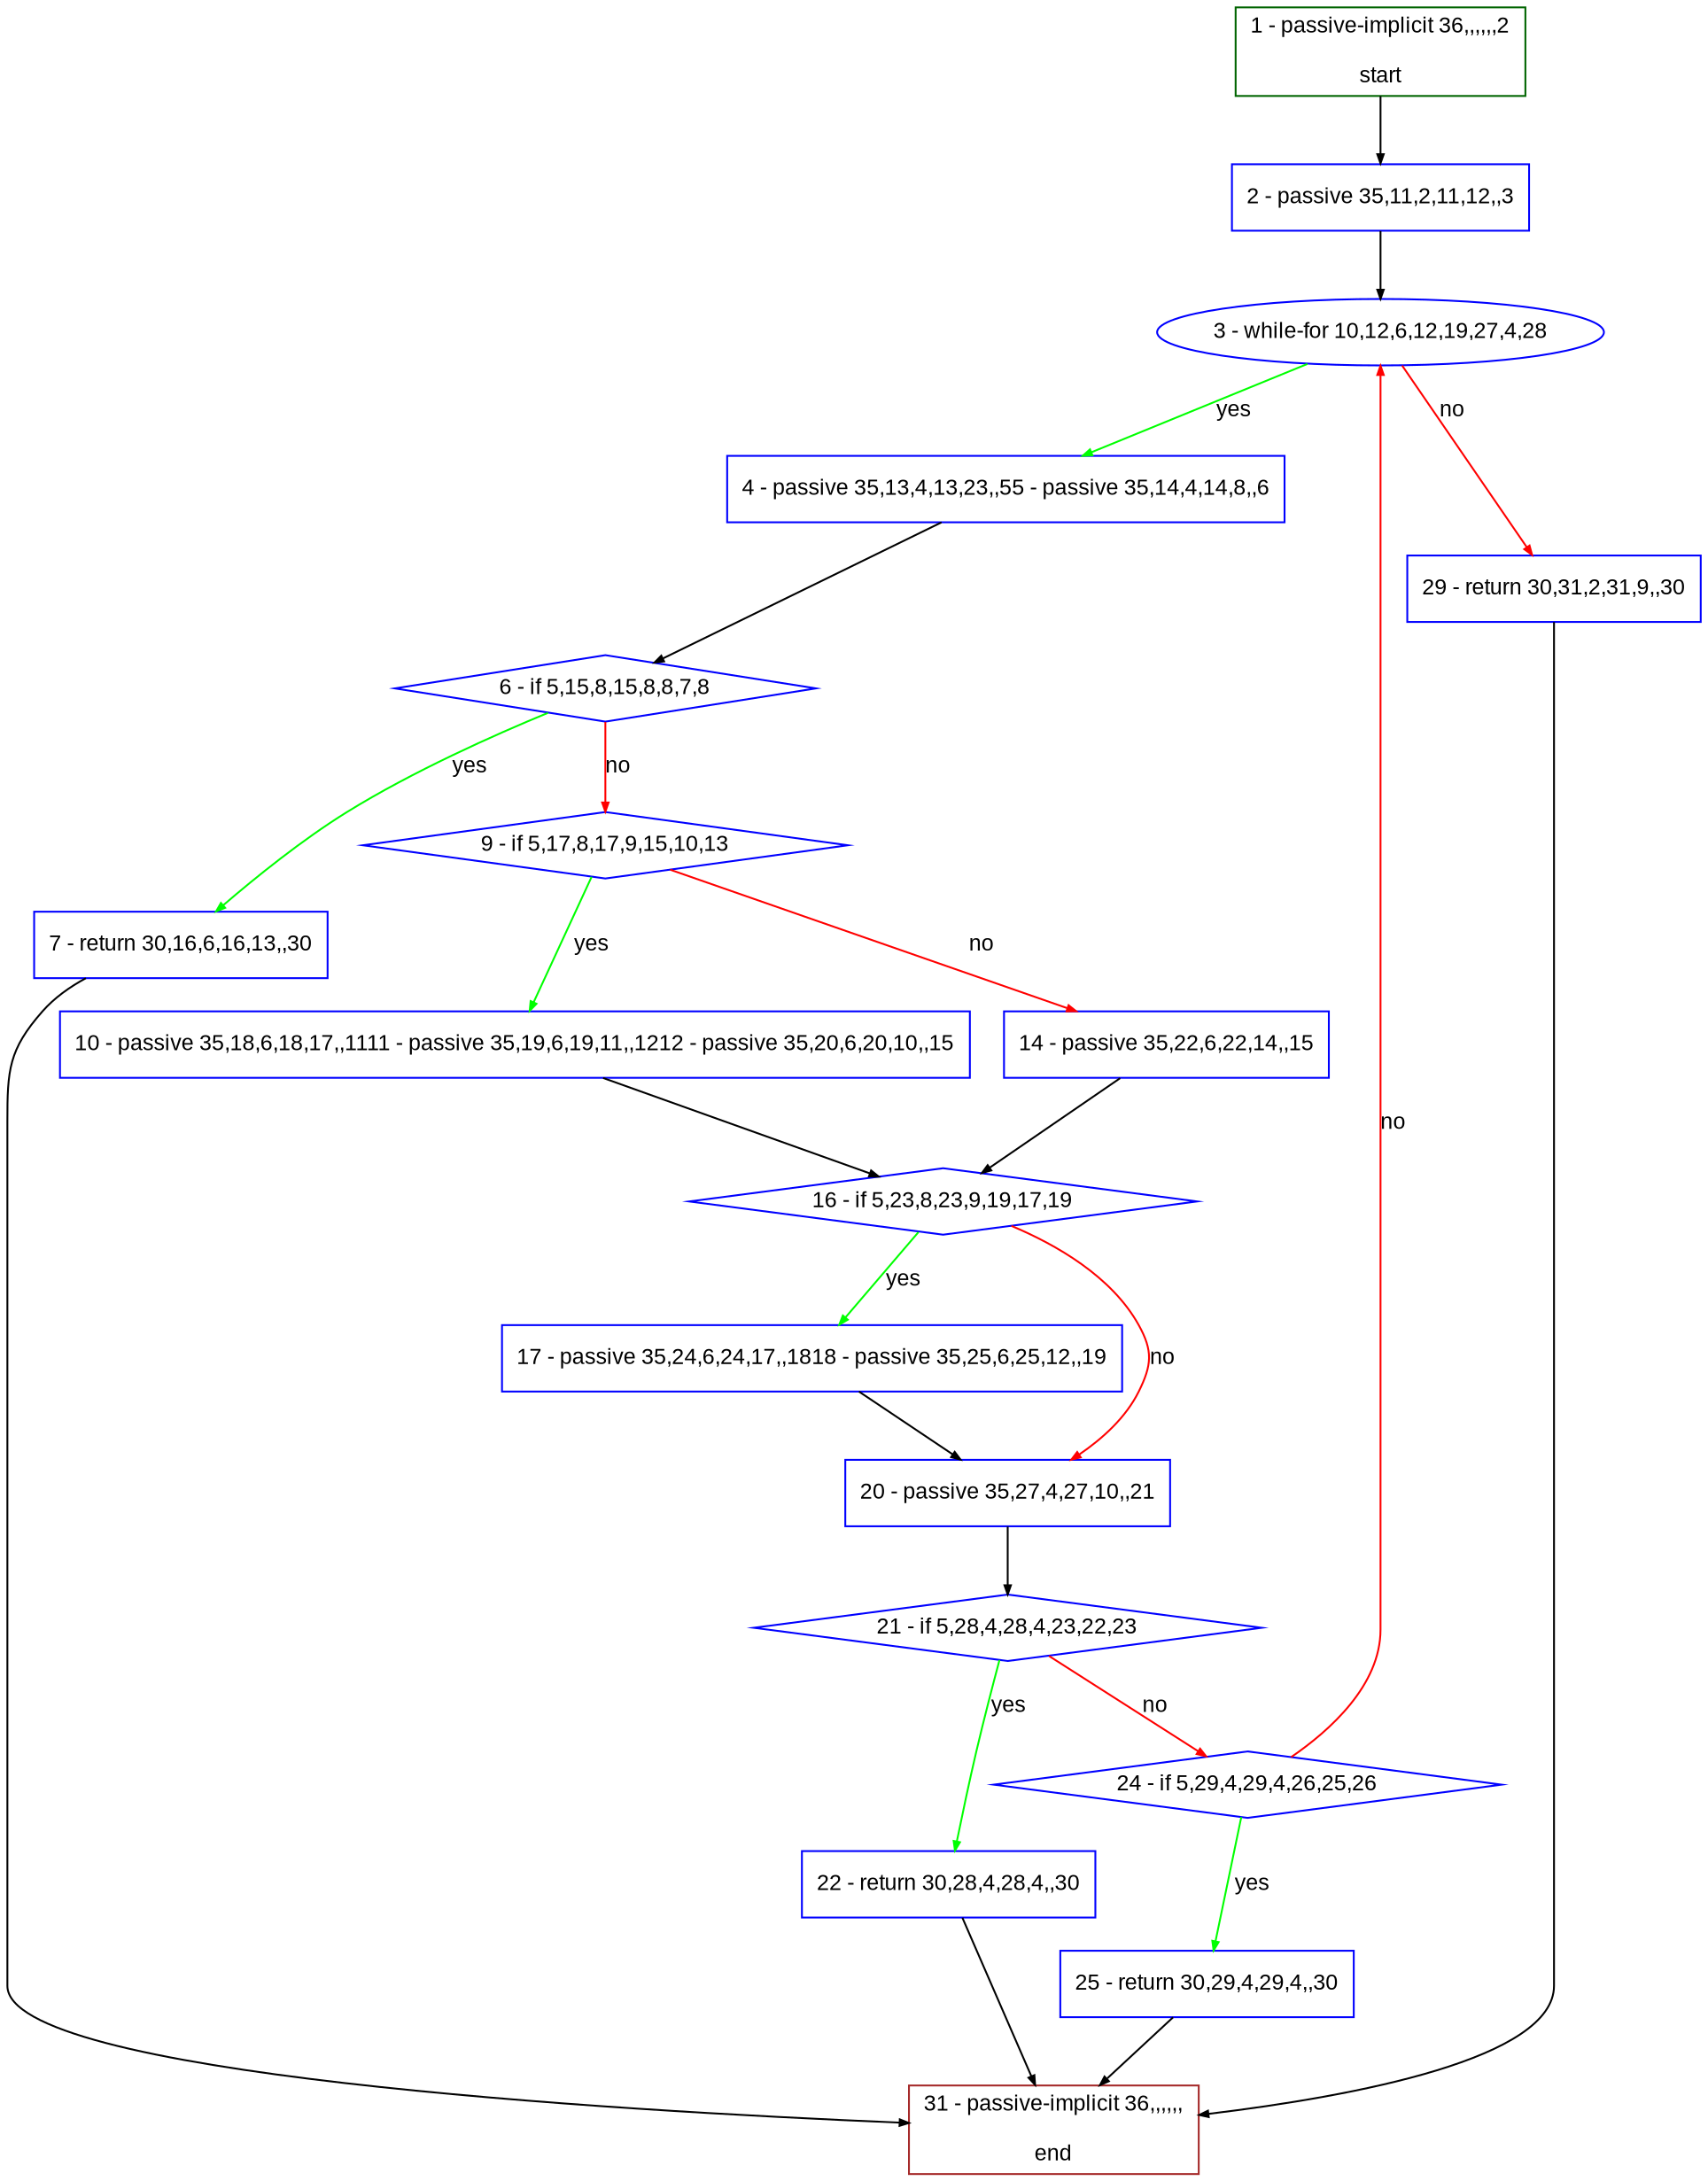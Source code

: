 digraph "" {
  graph [bgcolor="white", fillcolor="#FFFFCC", pack="true", packmode="clust", fontname="Arial", label="", fontsize="12", compound="true", style="rounded,filled"];
  node [node_initialized="no", fillcolor="white", fontname="Arial", label="", color="grey", fontsize="12", fixedsize="false", compound="true", shape="rectangle", style="filled"];
  edge [arrowtail="none", lhead="", fontcolor="black", fontname="Arial", label="", color="black", fontsize="12", arrowhead="normal", arrowsize="0.5", compound="true", ltail="", dir="forward"];
  __N1 [fillcolor="#ffffff", label="2 - passive 35,11,2,11,12,,3", color="#0000ff", shape="box", style="filled"];
  __N2 [fillcolor="#ffffff", label="1 - passive-implicit 36,,,,,,2\n\nstart", color="#006400", shape="box", style="filled"];
  __N3 [fillcolor="#ffffff", label="3 - while-for 10,12,6,12,19,27,4,28", color="#0000ff", shape="oval", style="filled"];
  __N4 [fillcolor="#ffffff", label="4 - passive 35,13,4,13,23,,55 - passive 35,14,4,14,8,,6", color="#0000ff", shape="box", style="filled"];
  __N5 [fillcolor="#ffffff", label="29 - return 30,31,2,31,9,,30", color="#0000ff", shape="box", style="filled"];
  __N6 [fillcolor="#ffffff", label="6 - if 5,15,8,15,8,8,7,8", color="#0000ff", shape="diamond", style="filled"];
  __N7 [fillcolor="#ffffff", label="7 - return 30,16,6,16,13,,30", color="#0000ff", shape="box", style="filled"];
  __N8 [fillcolor="#ffffff", label="9 - if 5,17,8,17,9,15,10,13", color="#0000ff", shape="diamond", style="filled"];
  __N9 [fillcolor="#ffffff", label="31 - passive-implicit 36,,,,,,\n\nend", color="#a52a2a", shape="box", style="filled"];
  __N10 [fillcolor="#ffffff", label="10 - passive 35,18,6,18,17,,1111 - passive 35,19,6,19,11,,1212 - passive 35,20,6,20,10,,15", color="#0000ff", shape="box", style="filled"];
  __N11 [fillcolor="#ffffff", label="14 - passive 35,22,6,22,14,,15", color="#0000ff", shape="box", style="filled"];
  __N12 [fillcolor="#ffffff", label="16 - if 5,23,8,23,9,19,17,19", color="#0000ff", shape="diamond", style="filled"];
  __N13 [fillcolor="#ffffff", label="17 - passive 35,24,6,24,17,,1818 - passive 35,25,6,25,12,,19", color="#0000ff", shape="box", style="filled"];
  __N14 [fillcolor="#ffffff", label="20 - passive 35,27,4,27,10,,21", color="#0000ff", shape="box", style="filled"];
  __N15 [fillcolor="#ffffff", label="21 - if 5,28,4,28,4,23,22,23", color="#0000ff", shape="diamond", style="filled"];
  __N16 [fillcolor="#ffffff", label="22 - return 30,28,4,28,4,,30", color="#0000ff", shape="box", style="filled"];
  __N17 [fillcolor="#ffffff", label="24 - if 5,29,4,29,4,26,25,26", color="#0000ff", shape="diamond", style="filled"];
  __N18 [fillcolor="#ffffff", label="25 - return 30,29,4,29,4,,30", color="#0000ff", shape="box", style="filled"];
  __N2 -> __N1 [arrowtail="none", color="#000000", label="", arrowhead="normal", dir="forward"];
  __N1 -> __N3 [arrowtail="none", color="#000000", label="", arrowhead="normal", dir="forward"];
  __N3 -> __N4 [arrowtail="none", color="#00ff00", label="yes", arrowhead="normal", dir="forward"];
  __N3 -> __N5 [arrowtail="none", color="#ff0000", label="no", arrowhead="normal", dir="forward"];
  __N4 -> __N6 [arrowtail="none", color="#000000", label="", arrowhead="normal", dir="forward"];
  __N6 -> __N7 [arrowtail="none", color="#00ff00", label="yes", arrowhead="normal", dir="forward"];
  __N6 -> __N8 [arrowtail="none", color="#ff0000", label="no", arrowhead="normal", dir="forward"];
  __N7 -> __N9 [arrowtail="none", color="#000000", label="", arrowhead="normal", dir="forward"];
  __N8 -> __N10 [arrowtail="none", color="#00ff00", label="yes", arrowhead="normal", dir="forward"];
  __N8 -> __N11 [arrowtail="none", color="#ff0000", label="no", arrowhead="normal", dir="forward"];
  __N10 -> __N12 [arrowtail="none", color="#000000", label="", arrowhead="normal", dir="forward"];
  __N11 -> __N12 [arrowtail="none", color="#000000", label="", arrowhead="normal", dir="forward"];
  __N12 -> __N13 [arrowtail="none", color="#00ff00", label="yes", arrowhead="normal", dir="forward"];
  __N12 -> __N14 [arrowtail="none", color="#ff0000", label="no", arrowhead="normal", dir="forward"];
  __N13 -> __N14 [arrowtail="none", color="#000000", label="", arrowhead="normal", dir="forward"];
  __N14 -> __N15 [arrowtail="none", color="#000000", label="", arrowhead="normal", dir="forward"];
  __N15 -> __N16 [arrowtail="none", color="#00ff00", label="yes", arrowhead="normal", dir="forward"];
  __N15 -> __N17 [arrowtail="none", color="#ff0000", label="no", arrowhead="normal", dir="forward"];
  __N16 -> __N9 [arrowtail="none", color="#000000", label="", arrowhead="normal", dir="forward"];
  __N17 -> __N3 [arrowtail="none", color="#ff0000", label="no", arrowhead="normal", dir="forward"];
  __N17 -> __N18 [arrowtail="none", color="#00ff00", label="yes", arrowhead="normal", dir="forward"];
  __N18 -> __N9 [arrowtail="none", color="#000000", label="", arrowhead="normal", dir="forward"];
  __N5 -> __N9 [arrowtail="none", color="#000000", label="", arrowhead="normal", dir="forward"];
}
